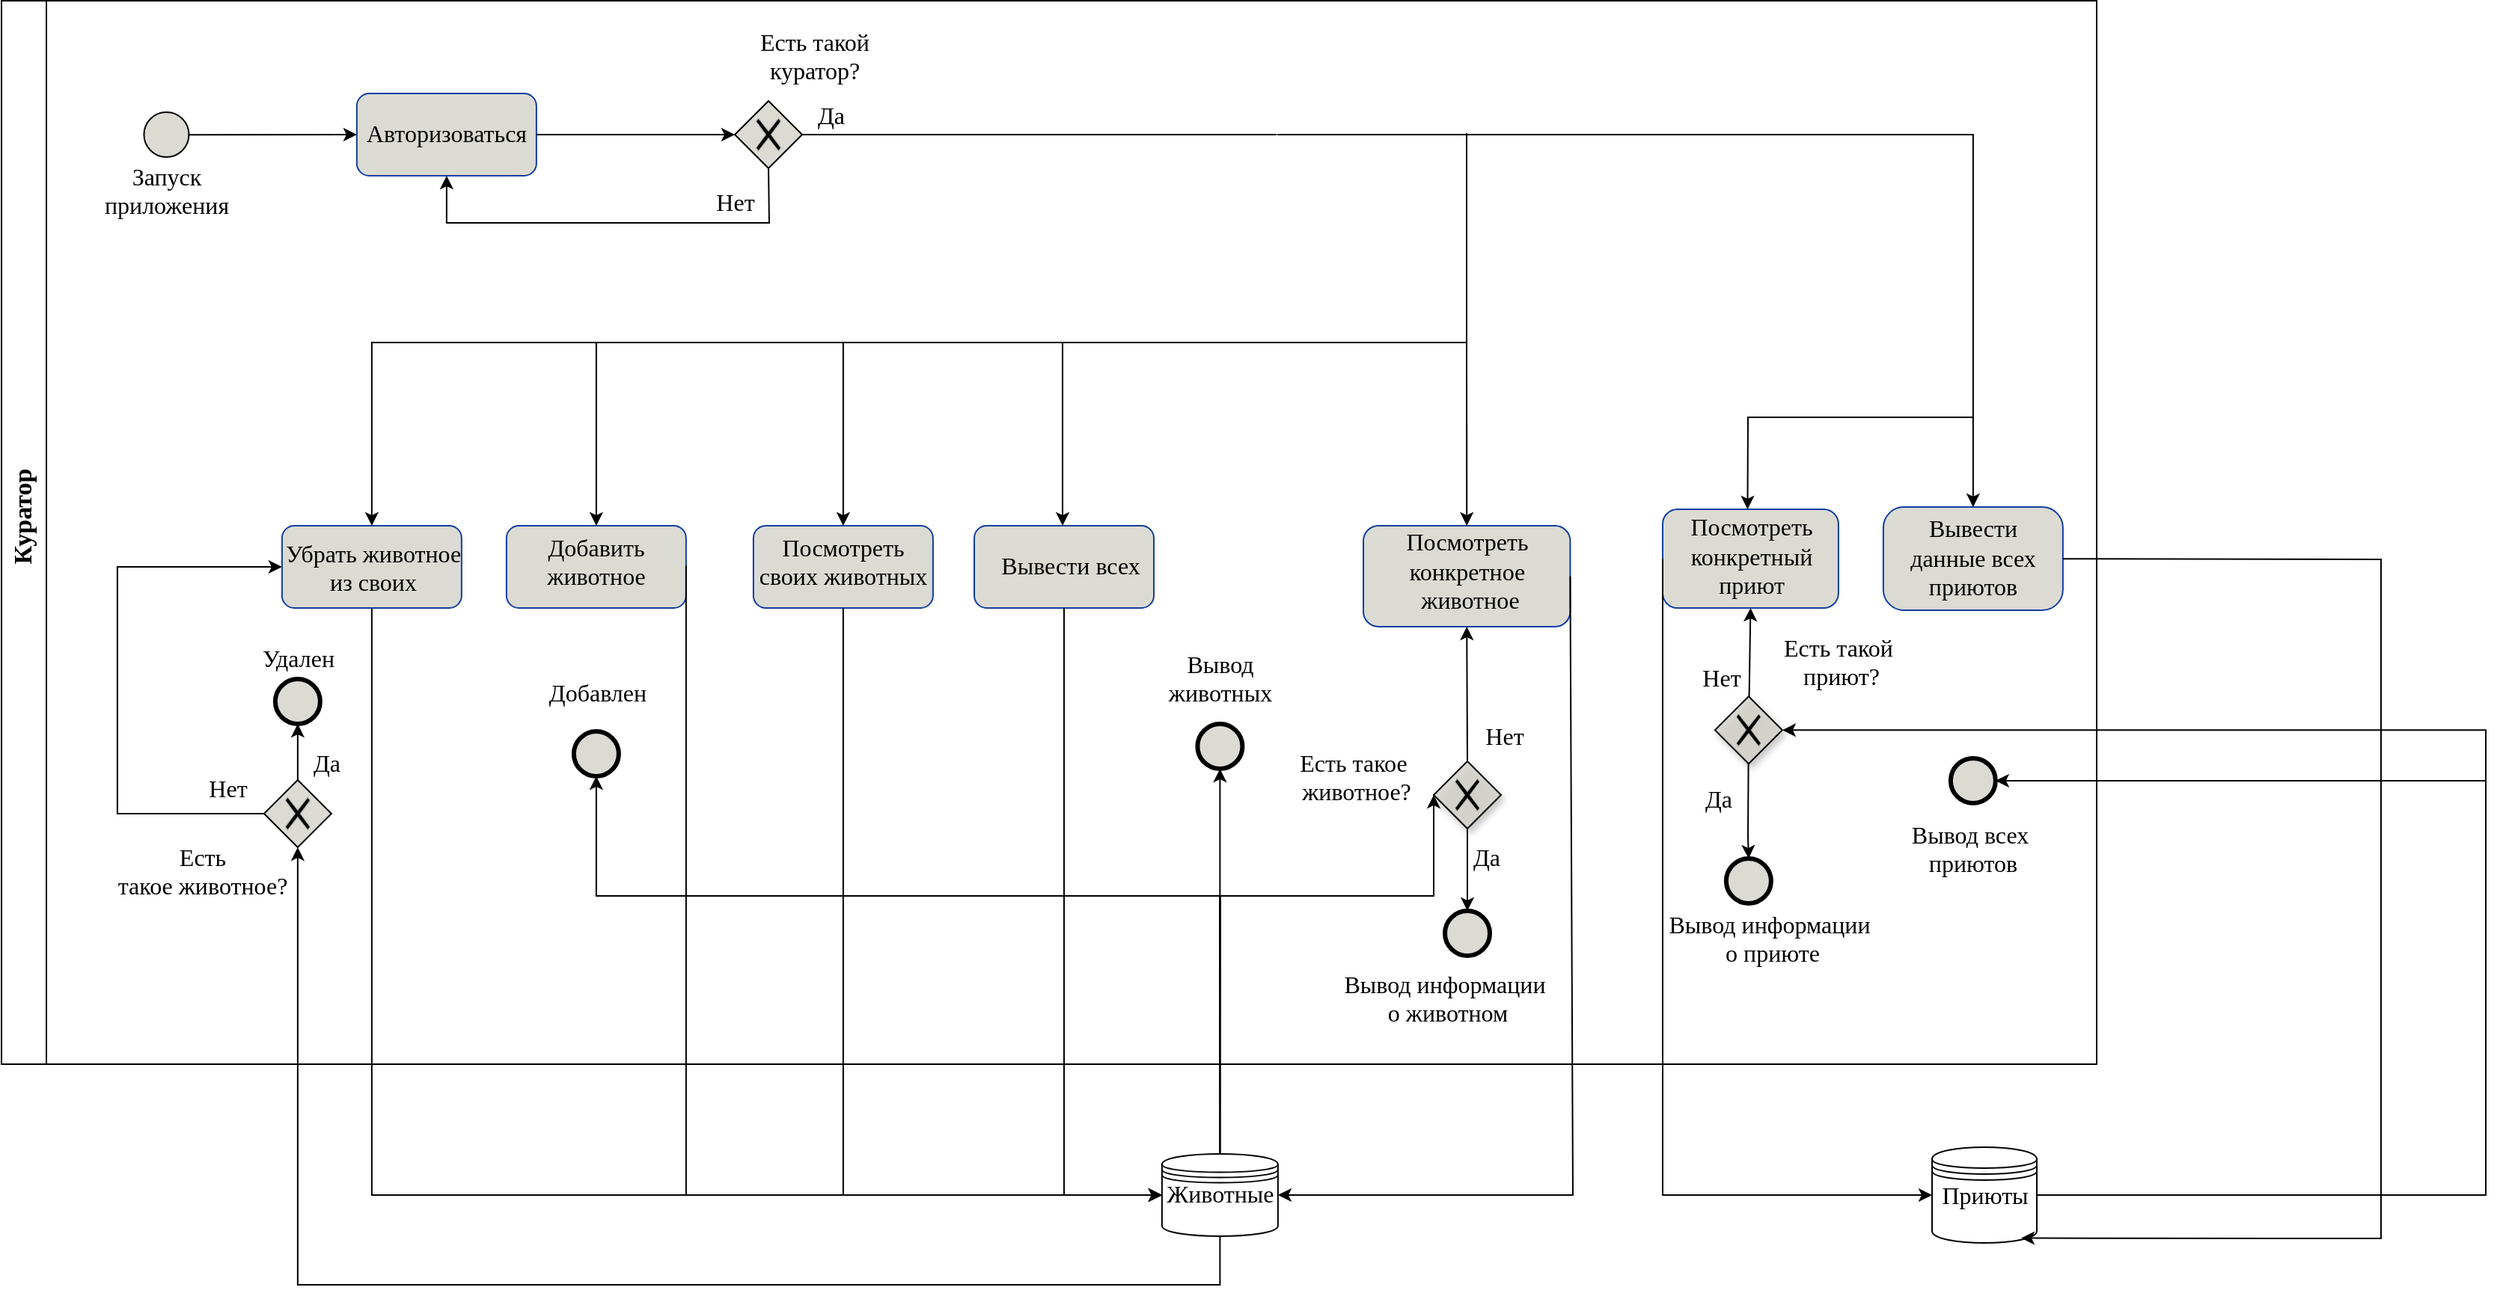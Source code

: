 <mxfile version="21.4.0" type="device">
  <diagram name="Page 2" id="0">
    <mxGraphModel dx="2577" dy="2124" grid="1" gridSize="10" guides="1" tooltips="1" connect="1" arrows="1" fold="1" page="1" pageScale="1" pageWidth="827" pageHeight="1169" math="0" shadow="0">
      <root>
        <mxCell id="0" />
        <mxCell id="1" parent="0" />
        <mxCell id="2" style="graphMlID=n0;shape=swimlane;collapsible=0;swimlaneLine=0;fillColor=#FFFFFF;strokeColor=#000000;strokeWidth=1.0;swimlaneFillColor=#FFFFFF;startSize=30" parent="1" vertex="1">
          <mxGeometry x="-340" y="-108.5" width="1400" height="711.03" as="geometry" />
        </mxCell>
        <mxCell id="0.0.0" style="shape=swimlane;collapsible=0;startSize=23;fillColor=#ffffff;swimlaneLine=0;swimlaneFillColor=#ffffff" parent="2" vertex="1">
          <mxGeometry x="30" width="1370" height="711.03" as="geometry" />
        </mxCell>
        <mxCell id="4" style="graphMlID=n0::n1;gradientDirection=east;shape=mxgraph.bpmn.shape;perimeter=ellipsePerimeter;shadow=0;fillColor=#d4d4ccd4;gradientColor=none;strokeColor=#000000;strokeWidth=1;outline=standard;symbol=general" parent="0.0.0" vertex="1">
          <mxGeometry x="65.221" y="74.5" width="30" height="30" as="geometry" />
        </mxCell>
        <mxCell id="16" style="graphMlID=n0::n13;gradientDirection=east;shape=ext;rounded=1;fillColor=#d4d4ccd4;gradientColor=none;strokeColor=#123ea2;strokeWidth=1.0;symbol=;shadow=0;arcSize=20;" parent="0.0.0" vertex="1">
          <mxGeometry x="1227.44" y="338.5" width="120" height="69" as="geometry" />
        </mxCell>
        <mxCell id="0.0.15.0" value="&lt;font style=&quot;font-size: 16px;&quot;&gt;Вывести&lt;br&gt;данные всех&lt;br&gt;приютов&lt;/font&gt;" style="text;html=1;spacing=0;align=center;fontFamily=dialog;fontSize=12;fontStyle=0;=center;fontColor=#000000;verticalAlign=bottom" parent="16" vertex="1">
          <mxGeometry x="17.916" y="5.704" width="84.168" height="57.591" as="geometry" />
        </mxCell>
        <mxCell id="3ZqbNcOpqPZ2HME0Lx61-83" value="" style="graphMlID=n0::e3;rounded=0;endArrow=classic;strokeColor=#000000;strokeWidth=1.0;startArrow=none;startFill=1;endFill=1;exitX=0;exitY=0.5;exitDx=0;exitDy=0;entryX=0;entryY=0.5;entryDx=0;entryDy=0;" parent="0.0.0" source="26" edge="1">
          <mxGeometry relative="1" as="geometry">
            <mxPoint x="407.441" y="268.5" as="sourcePoint" />
            <mxPoint x="157.441" y="378.5" as="targetPoint" />
            <Array as="points">
              <mxPoint x="47.441" y="543.5" />
              <mxPoint x="47.441" y="378.5" />
            </Array>
          </mxGeometry>
        </mxCell>
        <mxCell id="14" style="graphMlID=n0::n11;gradientDirection=east;shape=ext;rounded=1;fillColor=#d4d4ccd4;gradientColor=none;strokeColor=#123ea2;strokeWidth=1.0;symbol=;shadow=0;fontSize=16;" parent="0.0.0" vertex="1">
          <mxGeometry x="307.441" y="351" width="120" height="55" as="geometry" />
        </mxCell>
        <mxCell id="0.0.13.0" value="&lt;font style=&quot;font-size: 16px;&quot;&gt;Добавить&lt;br&gt;животное&lt;/font&gt;" style="text;html=1;spacing=0;align=center;fontFamily=dialog;fontSize=12;fontStyle=0;=center;fontColor=#000000;verticalAlign=bottom" parent="14" vertex="1">
          <mxGeometry x="27.631" y="11.531" width="64.738" height="31.938" as="geometry" />
        </mxCell>
        <mxCell id="3ZqbNcOpqPZ2HME0Lx61-78" value="" style="graphMlID=n0::e3;rounded=0;endArrow=classic;strokeColor=#000000;strokeWidth=1.0;startArrow=none;startFill=1;endFill=1;entryX=0.5;entryY=0;entryDx=0;entryDy=0;" parent="0.0.0" edge="1">
          <mxGeometry relative="1" as="geometry">
            <mxPoint x="707.441" y="228.5" as="sourcePoint" />
            <mxPoint x="217.441" y="351" as="targetPoint" />
            <Array as="points">
              <mxPoint x="217.441" y="228.5" />
            </Array>
          </mxGeometry>
        </mxCell>
        <mxCell id="3ZqbNcOpqPZ2HME0Lx61-80" value="" style="graphMlID=n0::e3;rounded=0;endArrow=classic;strokeColor=#000000;strokeWidth=1.0;startArrow=none;startFill=1;endFill=1;entryX=0.5;entryY=0;entryDx=0;entryDy=0;" parent="0.0.0" target="13" edge="1">
          <mxGeometry relative="1" as="geometry">
            <mxPoint x="532.441" y="228.5" as="sourcePoint" />
            <mxPoint x="537.44" y="351" as="targetPoint" />
          </mxGeometry>
        </mxCell>
        <mxCell id="3ZqbNcOpqPZ2HME0Lx61-79" value="" style="graphMlID=n0::e3;rounded=0;endArrow=classic;strokeColor=#000000;strokeWidth=1.0;startArrow=none;startFill=1;endFill=1;entryX=0.5;entryY=0;entryDx=0;entryDy=0;" parent="0.0.0" target="14" edge="1">
          <mxGeometry relative="1" as="geometry">
            <mxPoint x="367.441" y="228.5" as="sourcePoint" />
            <mxPoint x="369.441" y="350.48" as="targetPoint" />
          </mxGeometry>
        </mxCell>
        <mxCell id="13" style="graphMlID=n0::n10;gradientDirection=east;shape=ext;rounded=1;fillColor=#d4d4ccd4;gradientColor=none;strokeColor=#123ea2;strokeWidth=1.0;symbol=;shadow=0;" parent="0.0.0" vertex="1">
          <mxGeometry x="472.441" y="351" width="120" height="55" as="geometry" />
        </mxCell>
        <mxCell id="0.0.12.0" value="&lt;font style=&quot;font-size: 16px;&quot;&gt;Посмотреть&lt;br&gt;своих животных&lt;/font&gt;" style="text;html=1;spacing=0;align=center;fontFamily=dialog;fontSize=12;fontStyle=0;=center;fontColor=#000000;verticalAlign=bottom" parent="13" vertex="1">
          <mxGeometry x="4.237" y="11.531" width="111.525" height="31.938" as="geometry" />
        </mxCell>
        <mxCell id="12" style="graphMlID=n0::n9;gradientDirection=east;shape=ext;rounded=1;fillColor=#d4d4ccd4;gradientColor=none;strokeColor=#123ea2;strokeWidth=1.0;symbol=;shadow=0;" parent="0.0.0" vertex="1">
          <mxGeometry x="620.001" y="351" width="120" height="55" as="geometry" />
        </mxCell>
        <mxCell id="0.0.11.0" value="&lt;font style=&quot;font-size: 16px;&quot;&gt;Вывести всех&lt;/font&gt;" style="text;html=1;spacing=0;align=center;fontFamily=dialog;fontSize=12;fontStyle=0;=center;fontColor=#000000;verticalAlign=bottom" parent="12" vertex="1">
          <mxGeometry x="26.89" y="18.26" width="74.76" height="18.47" as="geometry" />
        </mxCell>
        <mxCell id="27" style="graphMlID=n0::n24;gradientDirection=east;shape=mxgraph.bpmn.shape;perimeter=ellipsePerimeter;shadow=0;fillColor=#d4d4ccd4;gradientColor=none;strokeColor=#000000;strokeWidth=3;outline=standard;symbol=general" parent="0.0.0" vertex="1">
          <mxGeometry x="152.941" y="453.5" width="30" height="30" as="geometry" />
        </mxCell>
        <mxCell id="0.0.26.0" value="&lt;font style=&quot;font-size: 16px;&quot;&gt;Удален&lt;/font&gt;" style="text;html=1;spacing=0;align=center;fontFamily=dialog;fontSize=12;fontStyle=0;=center;fontColor=#000000;verticalAlign=bottom" parent="27" vertex="1">
          <mxGeometry x="-9.931" y="-21.969" width="49.861" height="17.969" as="geometry" />
        </mxCell>
        <mxCell id="26" style="graphMlID=n0::n23;gradientDirection=east;shape=mxgraph.bpmn.shape;perimeter=rhombusPerimeter;background=gateway;shadow=0;fillColor=#d4d4ccd4;gradientColor=none;strokeColor=#000000;strokeWidth=1.0;symbol=exclusiveGw" parent="0.0.0" vertex="1">
          <mxGeometry x="145.441" y="521" width="45" height="45" as="geometry" />
        </mxCell>
        <mxCell id="0.0.25.0" value="&lt;font style=&quot;font-size: 16px;&quot;&gt;Есть&lt;br&gt;такое животное?&lt;/font&gt;" style="text;html=1;spacing=0;align=center;fontFamily=dialog;fontSize=12;fontStyle=0;=center;fontColor=#000000;verticalAlign=bottom" parent="26" vertex="1">
          <mxGeometry x="-93.941" y="49" width="104.301" height="31.938" as="geometry" />
        </mxCell>
        <mxCell id="65" value="" style="graphMlID=n0::e19;rounded=0;endArrow=classic;strokeColor=#000000;strokeWidth=1.0;startArrow=none;startFill=1;endFill=1" parent="0.0.0" source="26" target="27" edge="1">
          <mxGeometry relative="1" as="geometry" />
        </mxCell>
        <mxCell id="0.0.47.0" value="&lt;font style=&quot;font-size: 16px;&quot;&gt;Да&lt;/font&gt;" style="text;html=1;spacing=0;align=center;fontFamily=dialog;fontSize=12;fontStyle=0;=center;fontColor=#000000;verticalAlign=bottom" parent="65" vertex="1">
          <mxGeometry y="-8.984" width="20.729" height="17.969" relative="1" as="geometry" />
        </mxCell>
        <mxCell id="64" value="" style="graphMlID=e13;rounded=0;endArrow=classic;strokeColor=#000000;strokeWidth=1.0;startArrow=none;startFill=1;endFill=1" parent="0.0.0" target="26" edge="1">
          <mxGeometry relative="1" as="geometry">
            <Array as="points">
              <mxPoint x="784.191" y="858.5" />
              <mxPoint x="167.941" y="858.5" />
            </Array>
            <mxPoint x="784.191" y="826" as="sourcePoint" />
          </mxGeometry>
        </mxCell>
        <mxCell id="63" value="" style="graphMlID=e12;rounded=0;endArrow=classic;strokeColor=#000000;strokeWidth=1.0;startArrow=none;startFill=1;endFill=1;entryX=0.2;entryY=0.5" parent="0.0.0" edge="1">
          <mxGeometry relative="1" as="geometry">
            <Array as="points">
              <mxPoint x="217.441" y="798.5" />
            </Array>
            <mxPoint x="217.441" y="406" as="sourcePoint" />
            <mxPoint x="745.441" y="798.5" as="targetPoint" />
          </mxGeometry>
        </mxCell>
        <mxCell id="25" style="graphMlID=n0::n22;gradientDirection=east;shape=mxgraph.bpmn.shape;perimeter=ellipsePerimeter;shadow=0;fillColor=#d4d4ccd4;gradientColor=none;strokeColor=#000000;strokeWidth=3;outline=standard;symbol=general" parent="0.0.0" vertex="1">
          <mxGeometry x="352.441" y="488.5" width="30" height="30" as="geometry" />
        </mxCell>
        <mxCell id="oqus-LP69qW0OvQC1mzC-69" value="" style="graphMlID=e8;rounded=0;endArrow=classic;strokeColor=#000000;strokeWidth=1.0;startArrow=none;startFill=1;endFill=1;exitX=0.5;exitY=0;exitDx=0;exitDy=0;entryX=0.5;entryY=1;entryDx=0;entryDy=0;" parent="0.0.0" target="25" edge="1">
          <mxGeometry relative="1" as="geometry">
            <mxPoint x="784.191" y="771" as="sourcePoint" />
            <mxPoint x="794.441" y="523.5" as="targetPoint" />
            <Array as="points">
              <mxPoint x="784.441" y="598.5" />
              <mxPoint x="367.441" y="598.5" />
            </Array>
          </mxGeometry>
        </mxCell>
        <mxCell id="58" value="" style="graphMlID=e9;rounded=0;endArrow=classic;strokeColor=#000000;strokeWidth=1.0;startArrow=none;startFill=1;endFill=1;exitX=1;exitY=0.484;entryX=0.2;entryY=0.5" parent="0.0.0" source="14" edge="1">
          <mxGeometry relative="1" as="geometry">
            <Array as="points">
              <mxPoint x="427.441" y="798.5" />
            </Array>
            <mxPoint x="745.441" y="798.5" as="targetPoint" />
          </mxGeometry>
        </mxCell>
        <mxCell id="51" value="" style="graphMlID=e2;rounded=0;endArrow=classic;strokeColor=#000000;strokeWidth=1.0;startArrow=none;startFill=1;endFill=1;entryX=0.2;entryY=0.5" parent="0.0.0" source="13" edge="1">
          <mxGeometry relative="1" as="geometry">
            <Array as="points">
              <mxPoint x="532.441" y="798.5" />
            </Array>
            <mxPoint x="745.441" y="798.5" as="targetPoint" />
          </mxGeometry>
        </mxCell>
        <mxCell id="56" value="" style="graphMlID=e7;rounded=0;endArrow=classic;strokeColor=#000000;strokeWidth=1.0;startArrow=none;startFill=1;endFill=1" parent="0.0.0" source="12" edge="1">
          <mxGeometry relative="1" as="geometry">
            <Array as="points">
              <mxPoint x="680" y="798.5" />
            </Array>
            <mxPoint x="745.441" y="798.5" as="targetPoint" />
          </mxGeometry>
        </mxCell>
        <mxCell id="22" style="graphMlID=n0::n19;gradientDirection=east;shape=mxgraph.bpmn.shape;perimeter=ellipsePerimeter;shadow=0;fillColor=#d4d4ccd4;gradientColor=none;strokeColor=#000000;strokeWidth=3;outline=standard;symbol=general" parent="0.0.0" vertex="1">
          <mxGeometry x="769.191" y="483.5" width="30" height="30" as="geometry" />
        </mxCell>
        <mxCell id="0.0.21.0" value="&lt;font style=&quot;font-size: 16px;&quot;&gt;Вывод&lt;br&gt;животных&lt;/font&gt;" style="text;html=1;spacing=0;align=center;fontFamily=dialog;fontSize=12;fontStyle=0;=center;fontColor=#000000;verticalAlign=bottom" parent="22" vertex="1">
          <mxGeometry x="-20.899" y="-42.834" width="71.799" height="31.938" as="geometry" />
        </mxCell>
        <mxCell id="15" style="graphMlID=n0::n12;gradientDirection=east;shape=ext;rounded=1;fillColor=#d4d4ccd4;gradientColor=none;strokeColor=#123ea2;strokeWidth=1.0;symbol=;shadow=0;" parent="0.0.0" vertex="1">
          <mxGeometry x="157.441" y="351" width="120" height="55" as="geometry" />
        </mxCell>
        <mxCell id="CQGsc9PKanRE3f7l_Rud-65" style="graphMlID=n0::n10;gradientDirection=east;shape=ext;rounded=1;fillColor=#d4d4ccd4;gradientColor=none;strokeColor=#123ea2;strokeWidth=1.0;symbol=;shadow=0;" parent="0.0.0" vertex="1">
          <mxGeometry x="880" y="351" width="138.21" height="67.5" as="geometry" />
        </mxCell>
        <mxCell id="CQGsc9PKanRE3f7l_Rud-66" value="&lt;font style=&quot;font-size: 16px;&quot;&gt;Посмотреть&lt;br&gt;конкретное&lt;br&gt;&amp;nbsp;животное&lt;/font&gt;" style="text;html=1;spacing=0;align=center;fontFamily=dialog;fontSize=12;fontStyle=0;=center;fontColor=#000000;verticalAlign=bottom" parent="CQGsc9PKanRE3f7l_Rud-65" vertex="1">
          <mxGeometry x="4.88" y="20.152" width="128.449" height="39.196" as="geometry" />
        </mxCell>
        <mxCell id="CQGsc9PKanRE3f7l_Rud-71" style="graphMlID=n0::n15;gradientDirection=east;shape=mxgraph.bpmn.shape;perimeter=rhombusPerimeter;background=gateway;shadow=1;fillColor=#d4d4ccd4;gradientColor=none;strokeColor=#000000;strokeWidth=1.0;symbol=exclusiveGw" parent="0.0.0" vertex="1">
          <mxGeometry x="927.001" y="508.495" width="45" height="45" as="geometry" />
        </mxCell>
        <mxCell id="CQGsc9PKanRE3f7l_Rud-73" value="" style="graphMlID=n0::e14;rounded=0;endArrow=classic;strokeColor=#000000;strokeWidth=1.0;startArrow=none;startFill=1;endFill=1;entryX=0.5;entryY=1;exitX=0.5;exitY=0;exitDx=0;exitDy=0;entryDx=0;entryDy=0;" parent="0.0.0" source="CQGsc9PKanRE3f7l_Rud-71" target="CQGsc9PKanRE3f7l_Rud-65" edge="1">
          <mxGeometry relative="1" as="geometry">
            <mxPoint x="1148" y="475" as="sourcePoint" />
            <mxPoint x="1149" y="416" as="targetPoint" />
          </mxGeometry>
        </mxCell>
        <mxCell id="CQGsc9PKanRE3f7l_Rud-74" value="&lt;font style=&quot;font-size: 16px;&quot;&gt;Нет&lt;/font&gt;" style="text;html=1;spacing=0;align=center;fontFamily=dialog;fontSize=12;fontStyle=0;=center;fontColor=#000000;verticalAlign=bottom" parent="CQGsc9PKanRE3f7l_Rud-73" vertex="1">
          <mxGeometry y="-38.984" width="27.396" height="17.969" relative="1" as="geometry">
            <mxPoint x="-28" y="20" as="offset" />
          </mxGeometry>
        </mxCell>
        <mxCell id="CQGsc9PKanRE3f7l_Rud-76" style="graphMlID=n0::n16;gradientDirection=east;shape=mxgraph.bpmn.shape;perimeter=ellipsePerimeter;shadow=0;fillColor=#d4d4ccd4;gradientColor=none;strokeColor=#000000;strokeWidth=3;outline=standard;symbol=general" parent="0.0.0" vertex="1">
          <mxGeometry x="934.501" y="608.5" width="30" height="30" as="geometry" />
        </mxCell>
        <mxCell id="CQGsc9PKanRE3f7l_Rud-77" value="" style="graphMlID=n0::e15;rounded=0;endArrow=classic;strokeColor=#000000;strokeWidth=1.0;startArrow=none;startFill=1;endFill=1;exitX=0.5;exitY=1;exitDx=0;exitDy=0;entryX=0.5;entryY=0;entryDx=0;entryDy=0;" parent="0.0.0" source="CQGsc9PKanRE3f7l_Rud-71" target="CQGsc9PKanRE3f7l_Rud-76" edge="1">
          <mxGeometry relative="1" as="geometry">
            <mxPoint x="1147" y="520" as="sourcePoint" />
            <mxPoint x="1147" y="584" as="targetPoint" />
            <Array as="points" />
          </mxGeometry>
        </mxCell>
        <mxCell id="CQGsc9PKanRE3f7l_Rud-78" value="&lt;font style=&quot;font-size: 16px;&quot;&gt;Да&lt;/font&gt;" style="text;html=1;spacing=0;align=center;fontFamily=dialog;fontSize=12;fontStyle=0;=center;fontColor=#000000;verticalAlign=bottom" parent="CQGsc9PKanRE3f7l_Rud-77" vertex="1">
          <mxGeometry y="-38.984" width="20.729" height="17.969" relative="1" as="geometry">
            <mxPoint x="41" y="-16" as="offset" />
          </mxGeometry>
        </mxCell>
        <mxCell id="6" style="graphMlID=n0::n3;gradientDirection=east;shape=mxgraph.bpmn.shape;perimeter=rhombusPerimeter;background=gateway;shadow=0;fillColor=#d4d4ccd4;gradientColor=none;strokeColor=#000000;strokeWidth=1.0;symbol=exclusiveGw" parent="0.0.0" vertex="1">
          <mxGeometry x="460.001" y="67" width="45" height="45" as="geometry" />
        </mxCell>
        <mxCell id="0.0.1" style="shape=swimlane;collapsible=0;horizontal=0;startSize=23;fillColor=none;swimlaneLine=0" parent="2" vertex="1">
          <mxGeometry x="30" width="1370" height="711.03" as="geometry" />
        </mxCell>
        <mxCell id="0.0.5.0" value="Есть такой&lt;br&gt;куратор?" style="text;html=1;spacing=0;align=center;fontFamily=dialog;fontSize=16;fontStyle=0;=center;fontColor=#000000;verticalAlign=bottom" parent="0.0.1" vertex="1">
          <mxGeometry x="480.001" y="38.501" width="66.66" height="17.969" as="geometry" />
        </mxCell>
        <mxCell id="3ZqbNcOpqPZ2HME0Lx61-84" value="&lt;font style=&quot;font-size: 16px;&quot;&gt;Нет&lt;/font&gt;" style="text;html=1;spacing=0;align=center;fontFamily=dialog;fontSize=12;fontStyle=0;=center;fontColor=#000000;verticalAlign=bottom" parent="0.0.1" vertex="1">
          <mxGeometry x="107.446" y="518.495" width="27.396" height="17.969" as="geometry" />
        </mxCell>
        <mxCell id="21" style="graphMlID=n0::n18;gradientDirection=east;shape=mxgraph.bpmn.shape;perimeter=ellipsePerimeter;shadow=0;fillColor=#d4d4ccd4;gradientColor=none;strokeColor=#000000;strokeWidth=3;outline=standard;symbol=general" parent="0.0.1" vertex="1">
          <mxGeometry x="1272.441" y="506.46" width="30" height="30" as="geometry" />
        </mxCell>
        <mxCell id="0.0.20.0" value="&lt;font style=&quot;font-size: 16px;&quot;&gt;Вывод всех&amp;nbsp;&lt;br&gt;приютов&lt;br&gt;&lt;/font&gt;" style="text;html=1;spacing=0;align=center;fontFamily=dialog;fontSize=12;fontStyle=0;=center;fontColor=#000000;verticalAlign=bottom" parent="0.0.1" vertex="1">
          <mxGeometry x="1249.084" y="568.501" width="76.715" height="17.969" as="geometry" />
        </mxCell>
        <mxCell id="0.0.24.0" value="&lt;font style=&quot;font-size: 16px;&quot;&gt;Добавлен&lt;/font&gt;" style="text;html=1;spacing=0;align=center;fontFamily=dialog;fontSize=12;fontStyle=0;=center;fontColor=#000000;verticalAlign=bottom" parent="0.0.1" vertex="1">
          <mxGeometry x="327.45" y="454.64" width="80.623" height="17.969" as="geometry" />
        </mxCell>
        <mxCell id="0.0.14.0" value="Убрать животное&lt;br style=&quot;font-size: 16px;&quot;&gt;из своих" style="text;html=1;spacing=0;align=center;fontFamily=dialog;fontSize=16;fontStyle=0;=center;fontColor=#000000;verticalAlign=bottom" parent="0.0.1" vertex="1">
          <mxGeometry x="161.442" y="366.501" width="112.299" height="31.938" as="geometry" />
        </mxCell>
        <mxCell id="0.0.18.0" value="&lt;font style=&quot;font-size: 16px;&quot;&gt;Вывод информации&lt;br&gt;&amp;nbsp;о приюте&lt;/font&gt;" style="text;html=1;spacing=0;align=center;fontFamily=dialog;fontSize=12;fontStyle=0;=center;fontColor=#000000;verticalAlign=bottom" parent="0.0.1" vertex="1">
          <mxGeometry x="1056.524" y="628.501" width="188.834" height="17.969" as="geometry" />
        </mxCell>
        <mxCell id="CQGsc9PKanRE3f7l_Rud-72" value="&lt;font style=&quot;font-size: 16px;&quot;&gt;Есть такое&lt;br&gt;&amp;nbsp;животное?&lt;/font&gt;" style="text;html=1;spacing=0;align=center;fontFamily=dialog;fontSize=12;fontStyle=0;=center;fontColor=#000000;verticalAlign=bottom" parent="0.0.1" vertex="1">
          <mxGeometry x="820.093" y="520.996" width="106.275" height="17.969" as="geometry" />
        </mxCell>
        <mxCell id="CQGsc9PKanRE3f7l_Rud-79" value="&lt;font style=&quot;font-size: 16px;&quot;&gt;Вывод информации&lt;br&gt;&amp;nbsp;о животном&lt;/font&gt;" style="text;html=1;spacing=0;align=center;fontFamily=dialog;fontSize=12;fontStyle=0;=center;fontColor=#000000;verticalAlign=bottom" parent="0.0.1" vertex="1">
          <mxGeometry x="840.004" y="668.501" width="188.834" height="17.969" as="geometry" />
        </mxCell>
        <mxCell id="CuCBVYz9-hGGrL5pX9kN-66" value="Да" style="text;html=1;spacing=0;align=center;fontFamily=dialog;fontSize=16;fontStyle=0;=center;fontColor=#000000;verticalAlign=bottom" vertex="1" parent="0.0.1">
          <mxGeometry x="510.005" y="68.504" width="27.396" height="17.969" as="geometry" />
        </mxCell>
        <mxCell id="0.0.3.0" value="Запуск&lt;br&gt;приложения" style="text;html=1;spacing=0;align=center;fontFamily=dialog;fontSize=16;fontStyle=0;=center;fontColor=#000000;verticalAlign=bottom" parent="0.0.1" vertex="1">
          <mxGeometry x="55.78" y="128.5" width="48.883" height="17.969" as="geometry" />
        </mxCell>
        <mxCell id="3" style="graphMlID=n0::n0;gradientDirection=east;shape=ext;rounded=1;fillColor=#d4d4ccd4;gradientColor=none;strokeColor=#123ea2;strokeWidth=1.0;symbol=;shadow=0;" parent="2" vertex="1">
          <mxGeometry x="237.441" y="62" width="120" height="55" as="geometry" />
        </mxCell>
        <mxCell id="0.0.2.0" value="&lt;font style=&quot;font-size: 16px;&quot;&gt;Авторизоваться&lt;/font&gt;" style="text;html=1;spacing=0;align=center;fontFamily=dialog;fontSize=12;fontStyle=0;=center;fontColor=#000000;verticalAlign=bottom" parent="3" vertex="1">
          <mxGeometry x="7.472" y="18.516" width="105.057" height="17.969" as="geometry" />
        </mxCell>
        <mxCell id="17" style="graphMlID=n0::n14;gradientDirection=east;shape=ext;rounded=1;fillColor=#d4d4ccd4;gradientColor=none;strokeColor=#123ea2;strokeWidth=1.0;symbol=;shadow=0;" parent="2" vertex="1">
          <mxGeometry x="1110" y="340" width="117.44" height="66" as="geometry" />
        </mxCell>
        <mxCell id="0.0.16.0" value="&lt;font style=&quot;font-size: 16px;&quot;&gt;Посмотреть&lt;br&gt;конкретный&lt;br&gt;приют&lt;/font&gt;" style="text;html=1;spacing=0;align=center;fontFamily=dialog;fontSize=12;fontStyle=0;=center;fontColor=#000000;verticalAlign=bottom" parent="17" vertex="1">
          <mxGeometry x="19.22" y="5.456" width="79.001" height="55.087" as="geometry" />
        </mxCell>
        <mxCell id="18" style="graphMlID=n0::n15;gradientDirection=east;shape=mxgraph.bpmn.shape;perimeter=rhombusPerimeter;background=gateway;shadow=1;fillColor=#d4d4ccd4;gradientColor=none;strokeColor=#000000;strokeWidth=1.0;symbol=exclusiveGw" parent="2" vertex="1">
          <mxGeometry x="1144.941" y="465.135" width="45" height="45" as="geometry" />
        </mxCell>
        <mxCell id="0.0.17.0" value="&lt;font style=&quot;font-size: 16px;&quot;&gt;Есть такой&lt;br&gt;&amp;nbsp;приют?&lt;/font&gt;" style="text;html=1;spacing=0;align=center;fontFamily=dialog;fontSize=12;fontStyle=0;=center;fontColor=#000000;verticalAlign=bottom" parent="18" vertex="1">
          <mxGeometry x="29.322" y="-21.969" width="106.275" height="17.969" as="geometry" />
        </mxCell>
        <mxCell id="19" style="graphMlID=n0::n16;gradientDirection=east;shape=mxgraph.bpmn.shape;perimeter=ellipsePerimeter;shadow=0;fillColor=#d4d4ccd4;gradientColor=none;strokeColor=#000000;strokeWidth=3;outline=standard;symbol=general" parent="2" vertex="1">
          <mxGeometry x="1152.441" y="573.5" width="30" height="30" as="geometry" />
        </mxCell>
        <mxCell id="0.0.27" value="&lt;font style=&quot;font-size: 17px;&quot;&gt;Куратор&lt;/font&gt;" style="text;html=1;spacing=0;align=center;fontFamily=dialog;fontSize=17;fontStyle=1;=center;fontColor=#000000;verticalAlign=bottom;rotation=270.0" parent="2" vertex="1">
          <mxGeometry x="-6.73" y="334.583" width="41.866" height="21.461" as="geometry" />
        </mxCell>
        <mxCell id="32" value="" style="graphMlID=n0::e0;rounded=0;endArrow=classic;strokeColor=#000000;strokeWidth=1.0;startArrow=none;startFill=1;endFill=1" parent="2" source="4" target="3" edge="1">
          <mxGeometry relative="1" as="geometry" />
        </mxCell>
        <mxCell id="33" value="" style="graphMlID=n0::e1;rounded=0;endArrow=classic;strokeColor=#000000;strokeWidth=1.0;startArrow=none;startFill=1;endFill=1;entryX=0;entryY=0.5;entryDx=0;entryDy=0;" parent="2" source="3" target="6" edge="1">
          <mxGeometry relative="1" as="geometry">
            <mxPoint x="450.441" y="89.5" as="targetPoint" />
          </mxGeometry>
        </mxCell>
        <mxCell id="34" value="" style="graphMlID=n0::e2;rounded=0;endArrow=classic;strokeColor=#000000;strokeWidth=1.0;startArrow=none;startFill=1;endFill=1;exitX=0.5;exitY=1;exitDx=0;exitDy=0;entryX=0.5;entryY=1;entryDx=0;entryDy=0;" parent="2" source="6" target="3" edge="1">
          <mxGeometry relative="1" as="geometry">
            <mxPoint x="357.441" y="218.5" as="targetPoint" />
            <Array as="points">
              <mxPoint x="513" y="148.5" />
              <mxPoint x="297.441" y="148.5" />
            </Array>
          </mxGeometry>
        </mxCell>
        <mxCell id="0.0.30.0" value="Нет" style="text;html=1;spacing=0;align=center;fontFamily=dialog;fontSize=16;fontStyle=0;=center;fontColor=#000000;verticalAlign=bottom" parent="34" vertex="1">
          <mxGeometry x="-0.722" y="8.984" width="27.396" height="17.969" relative="1" as="geometry">
            <mxPoint x="-34" y="-31" as="offset" />
          </mxGeometry>
        </mxCell>
        <mxCell id="48" value="" style="graphMlID=n0::e14;rounded=0;endArrow=classic;strokeColor=#000000;strokeWidth=1.0;startArrow=none;startFill=1;endFill=1;entryX=0.5;entryY=0.739" parent="2" source="18" target="17" edge="1">
          <mxGeometry relative="1" as="geometry" />
        </mxCell>
        <mxCell id="0.0.42.0" value="&lt;font style=&quot;font-size: 16px;&quot;&gt;Нет&lt;/font&gt;" style="text;html=1;spacing=0;align=center;fontFamily=dialog;fontSize=12;fontStyle=0;=center;fontColor=#000000;verticalAlign=bottom" parent="48" vertex="1">
          <mxGeometry y="-38.984" width="27.396" height="17.969" relative="1" as="geometry">
            <mxPoint x="-72" y="8" as="offset" />
          </mxGeometry>
        </mxCell>
        <mxCell id="49" value="" style="graphMlID=n0::e15;rounded=0;endArrow=classic;strokeColor=#000000;strokeWidth=1.0;startArrow=none;startFill=1;endFill=1" parent="2" source="18" target="19" edge="1">
          <mxGeometry relative="1" as="geometry">
            <Array as="points">
              <mxPoint x="1167" y="558.5" />
            </Array>
          </mxGeometry>
        </mxCell>
        <mxCell id="0.0.43.0" value="&lt;font style=&quot;font-size: 16px;&quot;&gt;Да&lt;/font&gt;" style="text;html=1;spacing=0;align=center;fontFamily=dialog;fontSize=12;fontStyle=0;=center;fontColor=#000000;verticalAlign=bottom" parent="49" vertex="1">
          <mxGeometry y="-38.984" width="20.729" height="17.969" relative="1" as="geometry">
            <mxPoint x="9" y="-16" as="offset" />
          </mxGeometry>
        </mxCell>
        <mxCell id="3ZqbNcOpqPZ2HME0Lx61-73" value="" style="graphMlID=n0::e3;rounded=0;endArrow=classic;strokeColor=#000000;strokeWidth=1.0;startArrow=none;startFill=1;endFill=1;exitX=1;exitY=0.5;exitDx=0;exitDy=0;entryX=0.5;entryY=0;entryDx=0;entryDy=0;" parent="2" target="16" edge="1">
          <mxGeometry relative="1" as="geometry">
            <mxPoint x="852.441" y="89.5" as="sourcePoint" />
            <mxPoint x="1317.441" y="201" as="targetPoint" />
            <Array as="points">
              <mxPoint x="1317.441" y="89.5" />
            </Array>
          </mxGeometry>
        </mxCell>
        <mxCell id="29" style="graphMlID=n2;gradientDirection=east;shape=datastore;strokeWidth=1.0;symbol=datastore;shadow=0;" parent="1" vertex="1">
          <mxGeometry x="950" y="658" width="70" height="64" as="geometry" />
        </mxCell>
        <mxCell id="0.2.0" value="&lt;font style=&quot;font-size: 16px;&quot;&gt;Приюты&lt;/font&gt;" style="text;html=1;spacing=0;align=center;fontFamily=dialog;fontSize=12;fontStyle=0;=center;fontColor=#000000;verticalAlign=bottom" parent="29" vertex="1">
          <mxGeometry x="4.745" y="21.545" width="60.509" height="20.909" as="geometry" />
        </mxCell>
        <mxCell id="30" style="graphMlID=n3;gradientDirection=east;shape=datastore;strokeWidth=1.0;symbol=datastore;shadow=0;" parent="1" vertex="1">
          <mxGeometry x="435.44" y="662.5" width="77.5" height="55" as="geometry" />
        </mxCell>
        <mxCell id="0.3.0" value="&lt;font style=&quot;font-size: 16px;&quot;&gt;Животные&lt;/font&gt;" style="text;html=1;spacing=0;align=center;fontFamily=dialog;fontSize=12;fontStyle=0;=center;fontColor=#000000;verticalAlign=bottom" parent="30" vertex="1">
          <mxGeometry x="4.731" y="18.516" width="68.037" height="17.969" as="geometry" />
        </mxCell>
        <mxCell id="53" value="" style="graphMlID=e4;rounded=0;endArrow=classic;strokeColor=#000000;strokeWidth=1.0;startArrow=none;startFill=1;endFill=1;entryX=0.85;entryY=0.95;entryDx=0;entryDy=0;entryPerimeter=0;" parent="1" source="16" target="29" edge="1">
          <mxGeometry relative="1" as="geometry">
            <Array as="points">
              <mxPoint x="1250" y="265" />
              <mxPoint x="1250" y="719" />
            </Array>
          </mxGeometry>
        </mxCell>
        <mxCell id="54" value="" style="graphMlID=e5;rounded=0;endArrow=classic;strokeColor=#000000;strokeWidth=1.0;startArrow=none;startFill=1;endFill=1;exitX=1;exitY=0.5;exitDx=0;exitDy=0;" parent="1" source="29" target="21" edge="1">
          <mxGeometry relative="1" as="geometry">
            <Array as="points">
              <mxPoint x="1320" y="690" />
              <mxPoint x="1320" y="413" />
            </Array>
            <mxPoint x="1290" y="-220" as="sourcePoint" />
          </mxGeometry>
        </mxCell>
        <mxCell id="55" value="" style="graphMlID=e6;rounded=0;endArrow=classic;strokeColor=#000000;strokeWidth=1.0;startArrow=none;startFill=1;endFill=1;exitX=1;exitY=0.5;exitDx=0;exitDy=0;" parent="1" source="29" target="18" edge="1">
          <mxGeometry relative="1" as="geometry">
            <Array as="points">
              <mxPoint x="1320" y="690" />
              <mxPoint x="1320" y="379.135" />
            </Array>
            <mxPoint x="1340" y="-240" as="sourcePoint" />
          </mxGeometry>
        </mxCell>
        <mxCell id="57" value="" style="graphMlID=e8;rounded=0;endArrow=classic;strokeColor=#000000;strokeWidth=1.0;startArrow=none;startFill=1;endFill=1" parent="1" source="30" target="22" edge="1">
          <mxGeometry relative="1" as="geometry" />
        </mxCell>
        <mxCell id="3ZqbNcOpqPZ2HME0Lx61-75" value="" style="graphMlID=n0::e3;rounded=0;endArrow=classic;strokeColor=#000000;strokeWidth=1.0;startArrow=none;startFill=1;endFill=1;entryX=0.5;entryY=0;entryDx=0;entryDy=0;" parent="1" edge="1">
          <mxGeometry relative="1" as="geometry">
            <mxPoint x="639" y="-20" as="sourcePoint" />
            <mxPoint x="369.001" y="242.5" as="targetPoint" />
            <Array as="points">
              <mxPoint x="639" y="120" />
              <mxPoint x="369" y="120" />
            </Array>
          </mxGeometry>
        </mxCell>
        <mxCell id="oqus-LP69qW0OvQC1mzC-67" value="" style="graphMlID=n0::e3;rounded=0;endArrow=classic;strokeColor=#000000;strokeWidth=1.0;startArrow=none;startFill=1;endFill=1;entryX=0.5;entryY=0;entryDx=0;entryDy=0;" parent="1" edge="1">
          <mxGeometry relative="1" as="geometry">
            <mxPoint x="978" y="170" as="sourcePoint" />
            <mxPoint x="826.72" y="231.5" as="targetPoint" />
            <Array as="points">
              <mxPoint x="827" y="170" />
            </Array>
          </mxGeometry>
        </mxCell>
        <mxCell id="oqus-LP69qW0OvQC1mzC-70" value="" style="graphMlID=e0;rounded=0;endArrow=classic;strokeColor=#000000;strokeWidth=1.0;startArrow=none;startFill=1;endFill=1;entryX=0;entryY=0.5;entryDx=0;entryDy=0;exitX=0;exitY=0.5;exitDx=0;exitDy=0;" parent="1" source="17" target="29" edge="1">
          <mxGeometry relative="1" as="geometry">
            <mxPoint x="208" y="-24" as="sourcePoint" />
            <mxPoint x="208" y="-136" as="targetPoint" />
            <Array as="points">
              <mxPoint x="770" y="265" />
              <mxPoint x="770" y="690" />
            </Array>
          </mxGeometry>
        </mxCell>
        <mxCell id="CQGsc9PKanRE3f7l_Rud-67" value="" style="graphMlID=n0::e3;rounded=0;endArrow=classic;strokeColor=#000000;strokeWidth=1.0;startArrow=none;startFill=1;endFill=1;entryX=0.5;entryY=0;entryDx=0;entryDy=0;" parent="1" target="CQGsc9PKanRE3f7l_Rud-65" edge="1">
          <mxGeometry relative="1" as="geometry">
            <mxPoint x="639" y="120" as="sourcePoint" />
            <mxPoint x="567.545" y="236.25" as="targetPoint" />
          </mxGeometry>
        </mxCell>
        <mxCell id="CQGsc9PKanRE3f7l_Rud-68" value="" style="graphMlID=e7;rounded=0;endArrow=classic;strokeColor=#000000;strokeWidth=1.0;startArrow=none;startFill=1;endFill=1;exitX=1;exitY=0.5;exitDx=0;exitDy=0;entryX=1;entryY=0.5;entryDx=0;entryDy=0;" parent="1" source="CQGsc9PKanRE3f7l_Rud-65" target="30" edge="1">
          <mxGeometry relative="1" as="geometry">
            <Array as="points">
              <mxPoint x="710" y="690" />
            </Array>
            <mxPoint x="518" y="700" as="targetPoint" />
            <mxPoint x="481.559" y="307.5" as="sourcePoint" />
          </mxGeometry>
        </mxCell>
        <mxCell id="CQGsc9PKanRE3f7l_Rud-70" value="" style="graphMlID=e8;rounded=0;endArrow=classic;strokeColor=#000000;strokeWidth=1.0;startArrow=none;startFill=1;endFill=1;exitX=0.5;exitY=0;exitDx=0;exitDy=0;entryX=0;entryY=0.5;entryDx=0;entryDy=0;" parent="1" source="30" target="CQGsc9PKanRE3f7l_Rud-71" edge="1">
          <mxGeometry relative="1" as="geometry">
            <mxPoint x="484.191" y="672.5" as="sourcePoint" />
            <mxPoint x="67" y="420.5" as="targetPoint" />
            <Array as="points">
              <mxPoint x="474" y="490" />
              <mxPoint x="617" y="490" />
            </Array>
          </mxGeometry>
        </mxCell>
        <mxCell id="CuCBVYz9-hGGrL5pX9kN-65" value="" style="endArrow=none;html=1;rounded=0;exitX=1;exitY=0.5;exitDx=0;exitDy=0;" edge="1" parent="1" source="6">
          <mxGeometry width="50" height="50" relative="1" as="geometry">
            <mxPoint x="281.941" y="-19" as="sourcePoint" />
            <mxPoint x="512" y="-19" as="targetPoint" />
          </mxGeometry>
        </mxCell>
      </root>
    </mxGraphModel>
  </diagram>
</mxfile>
